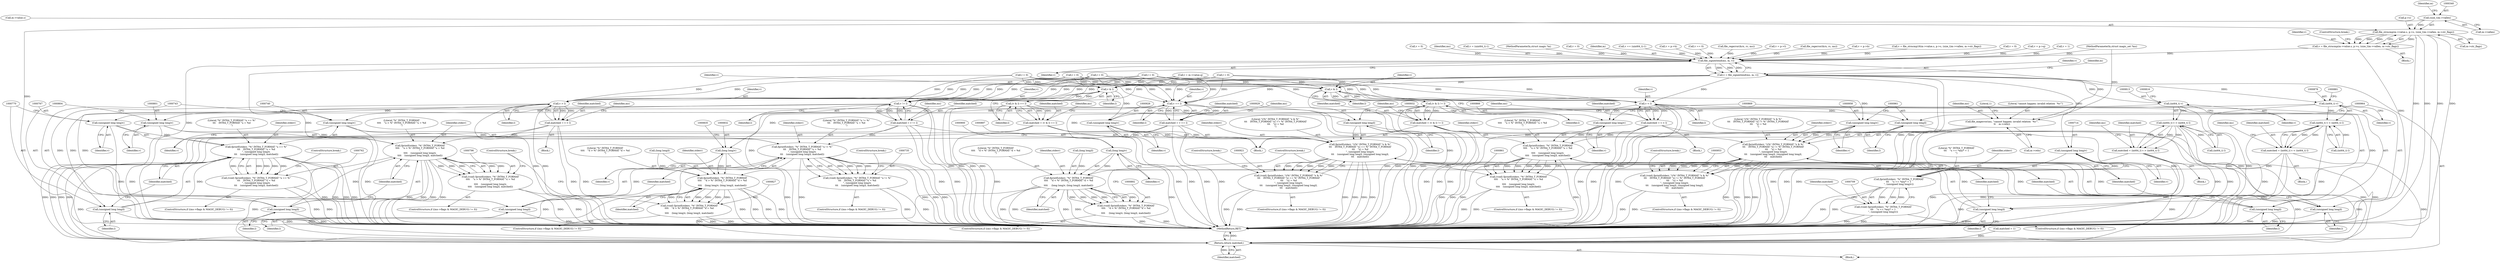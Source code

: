 digraph "0_file_4a284c89d6ef11aca34da65da7d673050a5ea320_1@pointer" {
"1000330" [label="(Call,file_strncmp(m->value.s, p->s, (size_t)m->vallen, m->str_flags))"];
"1000339" [label="(Call,(size_t)m->vallen)"];
"1000328" [label="(Call,v = file_strncmp(m->value.s, p->s, (size_t)m->vallen, m->str_flags))"];
"1000690" [label="(Call,file_signextend(ms, m, v))"];
"1000688" [label="(Call,v = file_signextend(ms, m, v))"];
"1000713" [label="(Call,(unsigned long long)v)"];
"1000710" [label="(Call,fprintf(stderr, \"%\" INT64_T_FORMAT\n\t\t\t    \"u == *any* = 1\n\", (unsigned long long)v))"];
"1000708" [label="(Call,(void) fprintf(stderr, \"%\" INT64_T_FORMAT\n\t\t\t    \"u == *any* = 1\n\", (unsigned long long)v))"];
"1000723" [label="(Call,v != l)"];
"1000721" [label="(Call,matched = v != l)"];
"1000736" [label="(Call,fprintf(stderr, \"%\" INT64_T_FORMAT \"u != %\"\n\t\t\t    INT64_T_FORMAT \"u = %d\n\", (unsigned long long)v,\n\t\t\t    (unsigned long long)l, matched))"];
"1000734" [label="(Call,(void) fprintf(stderr, \"%\" INT64_T_FORMAT \"u != %\"\n\t\t\t    INT64_T_FORMAT \"u = %d\n\", (unsigned long long)v,\n\t\t\t    (unsigned long long)l, matched))"];
"1000978" [label="(Return,return matched;)"];
"1000739" [label="(Call,(unsigned long long)v)"];
"1000742" [label="(Call,(unsigned long long)l)"];
"1000750" [label="(Call,v == l)"];
"1000748" [label="(Call,matched = v == l)"];
"1000763" [label="(Call,fprintf(stderr, \"%\" INT64_T_FORMAT \"u == %\"\n\t\t\t    INT64_T_FORMAT \"u = %d\n\", (unsigned long long)v,\n\t\t\t    (unsigned long long)l, matched))"];
"1000761" [label="(Call,(void) fprintf(stderr, \"%\" INT64_T_FORMAT \"u == %\"\n\t\t\t    INT64_T_FORMAT \"u = %d\n\", (unsigned long long)v,\n\t\t\t    (unsigned long long)l, matched))"];
"1000766" [label="(Call,(unsigned long long)v)"];
"1000769" [label="(Call,(unsigned long long)l)"];
"1000784" [label="(Call,v > l)"];
"1000782" [label="(Call,matched = v > l)"];
"1000797" [label="(Call,fprintf(stderr, \"%\" INT64_T_FORMAT\n\t\t\t\t    \"u > %\" INT64_T_FORMAT \"u = %d\n\",\n\t\t\t\t    (unsigned long long)v,\n\t\t\t\t    (unsigned long long)l, matched))"];
"1000795" [label="(Call,(void) fprintf(stderr, \"%\" INT64_T_FORMAT\n\t\t\t\t    \"u > %\" INT64_T_FORMAT \"u = %d\n\",\n\t\t\t\t    (unsigned long long)v,\n\t\t\t\t    (unsigned long long)l, matched))"];
"1000800" [label="(Call,(unsigned long long)v)"];
"1000803" [label="(Call,(unsigned long long)l)"];
"1000812" [label="(Call,(int64_t) v)"];
"1000811" [label="(Call,(int64_t) v > (int64_t) l)"];
"1000809" [label="(Call,matched = (int64_t) v > (int64_t) l)"];
"1000828" [label="(Call,fprintf(stderr, \"%\" INT64_T_FORMAT\n\t\t\t\t    \"d > %\" INT64_T_FORMAT \"d = %d\n\",\n\t\t\t\t    (long long)v, (long long)l, matched))"];
"1000826" [label="(Call,(void) fprintf(stderr, \"%\" INT64_T_FORMAT\n\t\t\t\t    \"d > %\" INT64_T_FORMAT \"d = %d\n\",\n\t\t\t\t    (long long)v, (long long)l, matched))"];
"1000831" [label="(Call,(long long)v)"];
"1000849" [label="(Call,v < l)"];
"1000847" [label="(Call,matched = v < l)"];
"1000862" [label="(Call,fprintf(stderr, \"%\" INT64_T_FORMAT\n\t\t\t\t    \"u < %\" INT64_T_FORMAT \"u = %d\n\",\n\t\t\t\t    (unsigned long long)v,\n\t\t\t\t    (unsigned long long)l, matched))"];
"1000860" [label="(Call,(void) fprintf(stderr, \"%\" INT64_T_FORMAT\n\t\t\t\t    \"u < %\" INT64_T_FORMAT \"u = %d\n\",\n\t\t\t\t    (unsigned long long)v,\n\t\t\t\t    (unsigned long long)l, matched))"];
"1000865" [label="(Call,(unsigned long long)v)"];
"1000868" [label="(Call,(unsigned long long)l)"];
"1000877" [label="(Call,(int64_t) v)"];
"1000876" [label="(Call,(int64_t) v < (int64_t) l)"];
"1000874" [label="(Call,matched = (int64_t) v < (int64_t) l)"];
"1000893" [label="(Call,fprintf(stderr, \"%\" INT64_T_FORMAT\n\t\t\t\t    \"d < %\" INT64_T_FORMAT \"d = %d\n\",\n\t\t\t\t     (long long)v, (long long)l, matched))"];
"1000891" [label="(Call,(void) fprintf(stderr, \"%\" INT64_T_FORMAT\n\t\t\t\t    \"d < %\" INT64_T_FORMAT \"d = %d\n\",\n\t\t\t\t     (long long)v, (long long)l, matched))"];
"1000896" [label="(Call,(long long)v)"];
"1000908" [label="(Call,v & l)"];
"1000907" [label="(Call,(v & l) == l)"];
"1000905" [label="(Call,matched = (v & l) == l)"];
"1000922" [label="(Call,fprintf(stderr, \"((%\" INT64_T_FORMAT \"x & %\"\n\t\t\t    INT64_T_FORMAT \"x) == %\" INT64_T_FORMAT\n\t\t\t    \"x) = %d\n\", (unsigned long long)v,\n\t\t\t    (unsigned long long)l, (unsigned long long)l,\n\t\t\t    matched))"];
"1000920" [label="(Call,(void) fprintf(stderr, \"((%\" INT64_T_FORMAT \"x & %\"\n\t\t\t    INT64_T_FORMAT \"x) == %\" INT64_T_FORMAT\n\t\t\t    \"x) = %d\n\", (unsigned long long)v,\n\t\t\t    (unsigned long long)l, (unsigned long long)l,\n\t\t\t    matched))"];
"1000928" [label="(Call,(unsigned long long)l)"];
"1000931" [label="(Call,(unsigned long long)l)"];
"1000925" [label="(Call,(unsigned long long)v)"];
"1000940" [label="(Call,v & l)"];
"1000939" [label="(Call,(v & l) != l)"];
"1000937" [label="(Call,matched = (v & l) != l)"];
"1000954" [label="(Call,fprintf(stderr, \"((%\" INT64_T_FORMAT \"x & %\"\n\t\t\t    INT64_T_FORMAT \"x) != %\" INT64_T_FORMAT\n\t\t\t    \"x) = %d\n\", (unsigned long long)v,\n\t\t\t    (unsigned long long)l, (unsigned long long)l,\n\t\t\t    matched))"];
"1000952" [label="(Call,(void) fprintf(stderr, \"((%\" INT64_T_FORMAT \"x & %\"\n\t\t\t    INT64_T_FORMAT \"x) != %\" INT64_T_FORMAT\n\t\t\t    \"x) = %d\n\", (unsigned long long)v,\n\t\t\t    (unsigned long long)l, (unsigned long long)l,\n\t\t\t    matched))"];
"1000960" [label="(Call,(unsigned long long)l)"];
"1000963" [label="(Call,(unsigned long long)l)"];
"1000957" [label="(Call,(unsigned long long)v)"];
"1000969" [label="(Call,file_magerror(ms, \"cannot happen: invalid relation `%c'\",\n\t\t    m->reln))"];
"1000328" [label="(Call,v = file_strncmp(m->value.s, p->s, (size_t)m->vallen, m->str_flags))"];
"1000941" [label="(Identifier,v)"];
"1000812" [label="(Call,(int64_t) v)"];
"1000771" [label="(Identifier,l)"];
"1000880" [label="(Call,(int64_t) l)"];
"1000341" [label="(Call,m->vallen)"];
"1000862" [label="(Call,fprintf(stderr, \"%\" INT64_T_FORMAT\n\t\t\t\t    \"u < %\" INT64_T_FORMAT \"u = %d\n\",\n\t\t\t\t    (unsigned long long)v,\n\t\t\t\t    (unsigned long long)l, matched))"];
"1000331" [label="(Call,m->value.s)"];
"1000896" [label="(Call,(long long)v)"];
"1000808" [label="(Block,)"];
"1000942" [label="(Identifier,l)"];
"1000895" [label="(Literal,\"%\" INT64_T_FORMAT\n\t\t\t\t    \"d < %\" INT64_T_FORMAT \"d = %d\n\")"];
"1000402" [label="(Call,v = 0)"];
"1000741" [label="(Identifier,v)"];
"1000329" [label="(Identifier,v)"];
"1000963" [label="(Call,(unsigned long long)l)"];
"1000811" [label="(Call,(int64_t) v > (int64_t) l)"];
"1000909" [label="(Identifier,v)"];
"1000742" [label="(Call,(unsigned long long)l)"];
"1000873" [label="(Block,)"];
"1000769" [label="(Call,(unsigned long long)l)"];
"1000849" [label="(Call,v < l)"];
"1000971" [label="(Literal,\"cannot happen: invalid relation `%c'\")"];
"1000160" [label="(Call,v = p->l)"];
"1000867" [label="(Identifier,v)"];
"1000773" [label="(ControlStructure,break;)"];
"1000708" [label="(Call,(void) fprintf(stderr, \"%\" INT64_T_FORMAT\n\t\t\t    \"u == *any* = 1\n\", (unsigned long long)v))"];
"1000647" [label="(Call,file_regerror(&rx, rc, ms))"];
"1000133" [label="(Call,v = p->b)"];
"1000785" [label="(Identifier,v)"];
"1000818" [label="(ControlStructure,if ((ms->flags & MAGIC_DEBUG) != 0))"];
"1000829" [label="(Identifier,stderr)"];
"1000765" [label="(Literal,\"%\" INT64_T_FORMAT \"u == %\"\n\t\t\t    INT64_T_FORMAT \"u = %d\n\")"];
"1000803" [label="(Call,(unsigned long long)l)"];
"1000944" [label="(ControlStructure,if ((ms->flags & MAGIC_DEBUG) != 0))"];
"1000105" [label="(Block,)"];
"1000353" [label="(Call,v = file_strncmp16(m->value.s, p->s, (size_t)m->vallen, m->str_flags))"];
"1000481" [label="(Call,l = 0)"];
"1000903" [label="(ControlStructure,break;)"];
"1000883" [label="(ControlStructure,if ((ms->flags & MAGIC_DEBUG) != 0))"];
"1000966" [label="(Identifier,matched)"];
"1000972" [label="(Call,m->reln)"];
"1000916" [label="(Identifier,ms)"];
"1000722" [label="(Identifier,matched)"];
"1000830" [label="(Literal,\"%\" INT64_T_FORMAT\n\t\t\t\t    \"d > %\" INT64_T_FORMAT \"d = %d\n\")"];
"1000637" [label="(Call,v = 0)"];
"1000750" [label="(Call,v == l)"];
"1000937" [label="(Call,matched = (v & l) != l)"];
"1000802" [label="(Identifier,v)"];
"1000837" [label="(Identifier,matched)"];
"1000800" [label="(Call,(unsigned long long)v)"];
"1000178" [label="(Call,v = p->q)"];
"1000891" [label="(Call,(void) fprintf(stderr, \"%\" INT64_T_FORMAT\n\t\t\t\t    \"d < %\" INT64_T_FORMAT \"d = %d\n\",\n\t\t\t\t     (long long)v, (long long)l, matched))"];
"1000799" [label="(Literal,\"%\" INT64_T_FORMAT\n\t\t\t\t    \"u > %\" INT64_T_FORMAT \"u = %d\n\")"];
"1000871" [label="(Identifier,matched)"];
"1000690" [label="(Call,file_signextend(ms, m, v))"];
"1000906" [label="(Identifier,matched)"];
"1000782" [label="(Call,matched = v > l)"];
"1000786" [label="(Identifier,l)"];
"1000814" [label="(Identifier,v)"];
"1000797" [label="(Call,fprintf(stderr, \"%\" INT64_T_FORMAT\n\t\t\t\t    \"u > %\" INT64_T_FORMAT \"u = %d\n\",\n\t\t\t\t    (unsigned long long)v,\n\t\t\t\t    (unsigned long long)l, matched))"];
"1000925" [label="(Call,(unsigned long long)v)"];
"1000960" [label="(Call,(unsigned long long)l)"];
"1000642" [label="(Call,v = 1)"];
"1000764" [label="(Identifier,stderr)"];
"1000920" [label="(Call,(void) fprintf(stderr, \"((%\" INT64_T_FORMAT \"x & %\"\n\t\t\t    INT64_T_FORMAT \"x) == %\" INT64_T_FORMAT\n\t\t\t    \"x) = %d\n\", (unsigned long long)v,\n\t\t\t    (unsigned long long)l, (unsigned long long)l,\n\t\t\t    matched))"];
"1000736" [label="(Call,fprintf(stderr, \"%\" INT64_T_FORMAT \"u != %\"\n\t\t\t    INT64_T_FORMAT \"u = %d\n\", (unsigned long long)v,\n\t\t\t    (unsigned long long)l, matched))"];
"1000875" [label="(Identifier,matched)"];
"1000826" [label="(Call,(void) fprintf(stderr, \"%\" INT64_T_FORMAT\n\t\t\t\t    \"d > %\" INT64_T_FORMAT \"d = %d\n\",\n\t\t\t\t    (long long)v, (long long)l, matched))"];
"1000957" [label="(Call,(unsigned long long)v)"];
"1000698" [label="(Block,)"];
"1000763" [label="(Call,fprintf(stderr, \"%\" INT64_T_FORMAT \"u == %\"\n\t\t\t    INT64_T_FORMAT \"u = %d\n\", (unsigned long long)v,\n\t\t\t    (unsigned long long)l, matched))"];
"1000748" [label="(Call,matched = v == l)"];
"1000954" [label="(Call,fprintf(stderr, \"((%\" INT64_T_FORMAT \"x & %\"\n\t\t\t    INT64_T_FORMAT \"x) != %\" INT64_T_FORMAT\n\t\t\t    \"x) = %d\n\", (unsigned long long)v,\n\t\t\t    (unsigned long long)l, (unsigned long long)l,\n\t\t\t    matched))"];
"1000737" [label="(Identifier,stderr)"];
"1000749" [label="(Identifier,matched)"];
"1000751" [label="(Identifier,v)"];
"1000870" [label="(Identifier,l)"];
"1000752" [label="(Identifier,l)"];
"1000907" [label="(Call,(v & l) == l)"];
"1000831" [label="(Call,(long long)v)"];
"1000927" [label="(Identifier,v)"];
"1000933" [label="(Identifier,l)"];
"1000939" [label="(Call,(v & l) != l)"];
"1000940" [label="(Call,v & l)"];
"1000847" [label="(Call,matched = v < l)"];
"1000766" [label="(Call,(unsigned long long)v)"];
"1000902" [label="(Identifier,matched)"];
"1000863" [label="(Identifier,stderr)"];
"1000781" [label="(Block,)"];
"1000809" [label="(Call,matched = (int64_t) v > (int64_t) l)"];
"1000350" [label="(Call,l = 0)"];
"1000103" [label="(MethodParameterIn,struct magic_set *ms)"];
"1000805" [label="(Identifier,l)"];
"1000768" [label="(Identifier,v)"];
"1000877" [label="(Call,(int64_t) v)"];
"1000980" [label="(MethodReturn,RET)"];
"1000693" [label="(Identifier,v)"];
"1000787" [label="(ControlStructure,if ((ms->flags & MAGIC_DEBUG) != 0))"];
"1000739" [label="(Call,(unsigned long long)v)"];
"1000948" [label="(Identifier,ms)"];
"1000725" [label="(Identifier,l)"];
"1000734" [label="(Call,(void) fprintf(stderr, \"%\" INT64_T_FORMAT \"u != %\"\n\t\t\t    INT64_T_FORMAT \"u = %d\n\", (unsigned long long)v,\n\t\t\t    (unsigned long long)l, matched))"];
"1000688" [label="(Call,v = file_signextend(ms, m, v))"];
"1000345" [label="(Identifier,m)"];
"1000928" [label="(Call,(unsigned long long)l)"];
"1000938" [label="(Identifier,matched)"];
"1000738" [label="(Literal,\"%\" INT64_T_FORMAT \"u != %\"\n\t\t\t    INT64_T_FORMAT \"u = %d\n\")"];
"1000969" [label="(Call,file_magerror(ms, \"cannot happen: invalid relation `%c'\",\n\t\t    m->reln))"];
"1000344" [label="(Call,m->str_flags)"];
"1000894" [label="(Identifier,stderr)"];
"1000834" [label="(Call,(long long)l)"];
"1000912" [label="(ControlStructure,if ((ms->flags & MAGIC_DEBUG) != 0))"];
"1000691" [label="(Identifier,ms)"];
"1000652" [label="(Call,v = (uint64_t)-1)"];
"1000898" [label="(Identifier,v)"];
"1000905" [label="(Call,matched = (v & l) == l)"];
"1000979" [label="(Identifier,matched)"];
"1000713" [label="(Call,(unsigned long long)v)"];
"1000721" [label="(Call,matched = v != l)"];
"1000860" [label="(Call,(void) fprintf(stderr, \"%\" INT64_T_FORMAT\n\t\t\t\t    \"u < %\" INT64_T_FORMAT \"u = %d\n\",\n\t\t\t\t    (unsigned long long)v,\n\t\t\t\t    (unsigned long long)l, matched))"];
"1000876" [label="(Call,(int64_t) v < (int64_t) l)"];
"1000347" [label="(ControlStructure,break;)"];
"1000856" [label="(Identifier,ms)"];
"1000879" [label="(Identifier,v)"];
"1000874" [label="(Call,matched = (int64_t) v < (int64_t) l)"];
"1000689" [label="(Identifier,v)"];
"1000316" [label="(Call,l = 0)"];
"1000959" [label="(Identifier,v)"];
"1000104" [label="(MethodParameterIn,struct magic *m)"];
"1000956" [label="(Literal,\"((%\" INT64_T_FORMAT \"x & %\"\n\t\t\t    INT64_T_FORMAT \"x) != %\" INT64_T_FORMAT\n\t\t\t    \"x) = %d\n\")"];
"1000325" [label="(Call,l = 0)"];
"1000795" [label="(Call,(void) fprintf(stderr, \"%\" INT64_T_FORMAT\n\t\t\t\t    \"u > %\" INT64_T_FORMAT \"u = %d\n\",\n\t\t\t\t    (unsigned long long)v,\n\t\t\t\t    (unsigned long long)l, matched))"];
"1000744" [label="(Identifier,l)"];
"1000846" [label="(Block,)"];
"1000716" [label="(Call,matched = 1)"];
"1000399" [label="(Call,l = 0)"];
"1000798" [label="(Identifier,stderr)"];
"1000712" [label="(Literal,\"%\" INT64_T_FORMAT\n\t\t\t    \"u == *any* = 1\n\")"];
"1000910" [label="(Identifier,l)"];
"1000922" [label="(Call,fprintf(stderr, \"((%\" INT64_T_FORMAT \"x & %\"\n\t\t\t    INT64_T_FORMAT \"x) == %\" INT64_T_FORMAT\n\t\t\t    \"x) = %d\n\", (unsigned long long)v,\n\t\t\t    (unsigned long long)l, (unsigned long long)l,\n\t\t\t    matched))"];
"1000864" [label="(Literal,\"%\" INT64_T_FORMAT\n\t\t\t\t    \"u < %\" INT64_T_FORMAT \"u = %d\n\")"];
"1000717" [label="(Identifier,matched)"];
"1000319" [label="(Call,v = 0)"];
"1000850" [label="(Identifier,v)"];
"1000772" [label="(Identifier,matched)"];
"1000692" [label="(Identifier,m)"];
"1000726" [label="(ControlStructure,if ((ms->flags & MAGIC_DEBUG) != 0))"];
"1000783" [label="(Identifier,matched)"];
"1000893" [label="(Call,fprintf(stderr, \"%\" INT64_T_FORMAT\n\t\t\t\t    \"d < %\" INT64_T_FORMAT \"d = %d\n\",\n\t\t\t\t     (long long)v, (long long)l, matched))"];
"1000696" [label="(Identifier,m)"];
"1000330" [label="(Call,file_strncmp(m->value.s, p->s, (size_t)m->vallen, m->str_flags))"];
"1000868" [label="(Call,(unsigned long long)l)"];
"1000908" [label="(Call,v & l)"];
"1000336" [label="(Call,p->s)"];
"1000791" [label="(Identifier,ms)"];
"1000822" [label="(Identifier,ms)"];
"1000761" [label="(Call,(void) fprintf(stderr, \"%\" INT64_T_FORMAT \"u == %\"\n\t\t\t    INT64_T_FORMAT \"u = %d\n\", (unsigned long long)v,\n\t\t\t    (unsigned long long)l, matched))"];
"1000865" [label="(Call,(unsigned long long)v)"];
"1000715" [label="(Identifier,v)"];
"1000663" [label="(Call,v == (uint64_t)-1)"];
"1000952" [label="(Call,(void) fprintf(stderr, \"((%\" INT64_T_FORMAT \"x & %\"\n\t\t\t    INT64_T_FORMAT \"x) != %\" INT64_T_FORMAT\n\t\t\t    \"x) = %d\n\", (unsigned long long)v,\n\t\t\t    (unsigned long long)l, (unsigned long long)l,\n\t\t\t    matched))"];
"1000131" [label="(Block,)"];
"1000955" [label="(Identifier,stderr)"];
"1000978" [label="(Return,return matched;)"];
"1000806" [label="(Identifier,matched)"];
"1000142" [label="(Call,v = p->h)"];
"1000828" [label="(Call,fprintf(stderr, \"%\" INT64_T_FORMAT\n\t\t\t\t    \"d > %\" INT64_T_FORMAT \"d = %d\n\",\n\t\t\t\t    (long long)v, (long long)l, matched))"];
"1000454" [label="(Call,v == 0)"];
"1000924" [label="(Literal,\"((%\" INT64_T_FORMAT \"x & %\"\n\t\t\t    INT64_T_FORMAT \"x) == %\" INT64_T_FORMAT\n\t\t\t    \"x) = %d\n\")"];
"1000965" [label="(Identifier,l)"];
"1000887" [label="(Identifier,ms)"];
"1000930" [label="(Identifier,l)"];
"1000970" [label="(Identifier,ms)"];
"1000851" [label="(Identifier,l)"];
"1000911" [label="(Identifier,l)"];
"1000509" [label="(Call,file_regerror(&rx, rc, ms))"];
"1000943" [label="(Identifier,l)"];
"1000784" [label="(Call,v > l)"];
"1000700" [label="(ControlStructure,if ((ms->flags & MAGIC_DEBUG) != 0))"];
"1000107" [label="(Call,l = m->value.q)"];
"1000838" [label="(ControlStructure,break;)"];
"1000923" [label="(Identifier,stderr)"];
"1000815" [label="(Call,(int64_t) l)"];
"1000724" [label="(Identifier,v)"];
"1000967" [label="(ControlStructure,break;)"];
"1000730" [label="(Identifier,ms)"];
"1000899" [label="(Call,(long long)l)"];
"1000935" [label="(ControlStructure,break;)"];
"1000962" [label="(Identifier,l)"];
"1000833" [label="(Identifier,v)"];
"1000852" [label="(ControlStructure,if ((ms->flags & MAGIC_DEBUG) != 0))"];
"1000723" [label="(Call,v != l)"];
"1000746" [label="(ControlStructure,break;)"];
"1000710" [label="(Call,fprintf(stderr, \"%\" INT64_T_FORMAT\n\t\t\t    \"u == *any* = 1\n\", (unsigned long long)v))"];
"1000753" [label="(ControlStructure,if ((ms->flags & MAGIC_DEBUG) != 0))"];
"1000931" [label="(Call,(unsigned long long)l)"];
"1000848" [label="(Identifier,matched)"];
"1000745" [label="(Identifier,matched)"];
"1000934" [label="(Identifier,matched)"];
"1000977" [label="(Literal,1)"];
"1000339" [label="(Call,(size_t)m->vallen)"];
"1000810" [label="(Identifier,matched)"];
"1000757" [label="(Identifier,ms)"];
"1000711" [label="(Identifier,stderr)"];
"1000330" -> "1000328"  [label="AST: "];
"1000330" -> "1000344"  [label="CFG: "];
"1000331" -> "1000330"  [label="AST: "];
"1000336" -> "1000330"  [label="AST: "];
"1000339" -> "1000330"  [label="AST: "];
"1000344" -> "1000330"  [label="AST: "];
"1000328" -> "1000330"  [label="CFG: "];
"1000330" -> "1000980"  [label="DDG: "];
"1000330" -> "1000980"  [label="DDG: "];
"1000330" -> "1000980"  [label="DDG: "];
"1000330" -> "1000980"  [label="DDG: "];
"1000330" -> "1000328"  [label="DDG: "];
"1000330" -> "1000328"  [label="DDG: "];
"1000330" -> "1000328"  [label="DDG: "];
"1000330" -> "1000328"  [label="DDG: "];
"1000339" -> "1000330"  [label="DDG: "];
"1000339" -> "1000341"  [label="CFG: "];
"1000340" -> "1000339"  [label="AST: "];
"1000341" -> "1000339"  [label="AST: "];
"1000345" -> "1000339"  [label="CFG: "];
"1000339" -> "1000980"  [label="DDG: "];
"1000328" -> "1000131"  [label="AST: "];
"1000329" -> "1000328"  [label="AST: "];
"1000347" -> "1000328"  [label="CFG: "];
"1000328" -> "1000980"  [label="DDG: "];
"1000328" -> "1000690"  [label="DDG: "];
"1000690" -> "1000688"  [label="AST: "];
"1000690" -> "1000693"  [label="CFG: "];
"1000691" -> "1000690"  [label="AST: "];
"1000692" -> "1000690"  [label="AST: "];
"1000693" -> "1000690"  [label="AST: "];
"1000688" -> "1000690"  [label="CFG: "];
"1000690" -> "1000980"  [label="DDG: "];
"1000690" -> "1000980"  [label="DDG: "];
"1000690" -> "1000688"  [label="DDG: "];
"1000690" -> "1000688"  [label="DDG: "];
"1000690" -> "1000688"  [label="DDG: "];
"1000647" -> "1000690"  [label="DDG: "];
"1000509" -> "1000690"  [label="DDG: "];
"1000103" -> "1000690"  [label="DDG: "];
"1000104" -> "1000690"  [label="DDG: "];
"1000637" -> "1000690"  [label="DDG: "];
"1000663" -> "1000690"  [label="DDG: "];
"1000178" -> "1000690"  [label="DDG: "];
"1000133" -> "1000690"  [label="DDG: "];
"1000402" -> "1000690"  [label="DDG: "];
"1000652" -> "1000690"  [label="DDG: "];
"1000142" -> "1000690"  [label="DDG: "];
"1000353" -> "1000690"  [label="DDG: "];
"1000319" -> "1000690"  [label="DDG: "];
"1000160" -> "1000690"  [label="DDG: "];
"1000642" -> "1000690"  [label="DDG: "];
"1000454" -> "1000690"  [label="DDG: "];
"1000690" -> "1000969"  [label="DDG: "];
"1000688" -> "1000105"  [label="AST: "];
"1000689" -> "1000688"  [label="AST: "];
"1000696" -> "1000688"  [label="CFG: "];
"1000688" -> "1000980"  [label="DDG: "];
"1000688" -> "1000980"  [label="DDG: "];
"1000688" -> "1000713"  [label="DDG: "];
"1000688" -> "1000723"  [label="DDG: "];
"1000688" -> "1000750"  [label="DDG: "];
"1000688" -> "1000784"  [label="DDG: "];
"1000688" -> "1000812"  [label="DDG: "];
"1000688" -> "1000849"  [label="DDG: "];
"1000688" -> "1000877"  [label="DDG: "];
"1000688" -> "1000908"  [label="DDG: "];
"1000688" -> "1000940"  [label="DDG: "];
"1000713" -> "1000710"  [label="AST: "];
"1000713" -> "1000715"  [label="CFG: "];
"1000714" -> "1000713"  [label="AST: "];
"1000715" -> "1000713"  [label="AST: "];
"1000710" -> "1000713"  [label="CFG: "];
"1000713" -> "1000980"  [label="DDG: "];
"1000713" -> "1000710"  [label="DDG: "];
"1000710" -> "1000708"  [label="AST: "];
"1000711" -> "1000710"  [label="AST: "];
"1000712" -> "1000710"  [label="AST: "];
"1000708" -> "1000710"  [label="CFG: "];
"1000710" -> "1000980"  [label="DDG: "];
"1000710" -> "1000980"  [label="DDG: "];
"1000710" -> "1000708"  [label="DDG: "];
"1000710" -> "1000708"  [label="DDG: "];
"1000710" -> "1000708"  [label="DDG: "];
"1000708" -> "1000700"  [label="AST: "];
"1000709" -> "1000708"  [label="AST: "];
"1000717" -> "1000708"  [label="CFG: "];
"1000708" -> "1000980"  [label="DDG: "];
"1000708" -> "1000980"  [label="DDG: "];
"1000723" -> "1000721"  [label="AST: "];
"1000723" -> "1000725"  [label="CFG: "];
"1000724" -> "1000723"  [label="AST: "];
"1000725" -> "1000723"  [label="AST: "];
"1000721" -> "1000723"  [label="CFG: "];
"1000723" -> "1000980"  [label="DDG: "];
"1000723" -> "1000980"  [label="DDG: "];
"1000723" -> "1000721"  [label="DDG: "];
"1000723" -> "1000721"  [label="DDG: "];
"1000325" -> "1000723"  [label="DDG: "];
"1000107" -> "1000723"  [label="DDG: "];
"1000350" -> "1000723"  [label="DDG: "];
"1000399" -> "1000723"  [label="DDG: "];
"1000481" -> "1000723"  [label="DDG: "];
"1000316" -> "1000723"  [label="DDG: "];
"1000723" -> "1000739"  [label="DDG: "];
"1000723" -> "1000742"  [label="DDG: "];
"1000721" -> "1000698"  [label="AST: "];
"1000722" -> "1000721"  [label="AST: "];
"1000730" -> "1000721"  [label="CFG: "];
"1000721" -> "1000980"  [label="DDG: "];
"1000721" -> "1000980"  [label="DDG: "];
"1000721" -> "1000736"  [label="DDG: "];
"1000721" -> "1000978"  [label="DDG: "];
"1000736" -> "1000734"  [label="AST: "];
"1000736" -> "1000745"  [label="CFG: "];
"1000737" -> "1000736"  [label="AST: "];
"1000738" -> "1000736"  [label="AST: "];
"1000739" -> "1000736"  [label="AST: "];
"1000742" -> "1000736"  [label="AST: "];
"1000745" -> "1000736"  [label="AST: "];
"1000734" -> "1000736"  [label="CFG: "];
"1000736" -> "1000980"  [label="DDG: "];
"1000736" -> "1000980"  [label="DDG: "];
"1000736" -> "1000980"  [label="DDG: "];
"1000736" -> "1000980"  [label="DDG: "];
"1000736" -> "1000734"  [label="DDG: "];
"1000736" -> "1000734"  [label="DDG: "];
"1000736" -> "1000734"  [label="DDG: "];
"1000736" -> "1000734"  [label="DDG: "];
"1000736" -> "1000734"  [label="DDG: "];
"1000739" -> "1000736"  [label="DDG: "];
"1000742" -> "1000736"  [label="DDG: "];
"1000736" -> "1000978"  [label="DDG: "];
"1000734" -> "1000726"  [label="AST: "];
"1000735" -> "1000734"  [label="AST: "];
"1000746" -> "1000734"  [label="CFG: "];
"1000734" -> "1000980"  [label="DDG: "];
"1000734" -> "1000980"  [label="DDG: "];
"1000978" -> "1000105"  [label="AST: "];
"1000978" -> "1000979"  [label="CFG: "];
"1000979" -> "1000978"  [label="AST: "];
"1000980" -> "1000978"  [label="CFG: "];
"1000978" -> "1000980"  [label="DDG: "];
"1000979" -> "1000978"  [label="DDG: "];
"1000809" -> "1000978"  [label="DDG: "];
"1000922" -> "1000978"  [label="DDG: "];
"1000847" -> "1000978"  [label="DDG: "];
"1000763" -> "1000978"  [label="DDG: "];
"1000782" -> "1000978"  [label="DDG: "];
"1000937" -> "1000978"  [label="DDG: "];
"1000905" -> "1000978"  [label="DDG: "];
"1000862" -> "1000978"  [label="DDG: "];
"1000797" -> "1000978"  [label="DDG: "];
"1000716" -> "1000978"  [label="DDG: "];
"1000954" -> "1000978"  [label="DDG: "];
"1000748" -> "1000978"  [label="DDG: "];
"1000874" -> "1000978"  [label="DDG: "];
"1000893" -> "1000978"  [label="DDG: "];
"1000828" -> "1000978"  [label="DDG: "];
"1000739" -> "1000741"  [label="CFG: "];
"1000740" -> "1000739"  [label="AST: "];
"1000741" -> "1000739"  [label="AST: "];
"1000743" -> "1000739"  [label="CFG: "];
"1000739" -> "1000980"  [label="DDG: "];
"1000742" -> "1000744"  [label="CFG: "];
"1000743" -> "1000742"  [label="AST: "];
"1000744" -> "1000742"  [label="AST: "];
"1000745" -> "1000742"  [label="CFG: "];
"1000742" -> "1000980"  [label="DDG: "];
"1000750" -> "1000748"  [label="AST: "];
"1000750" -> "1000752"  [label="CFG: "];
"1000751" -> "1000750"  [label="AST: "];
"1000752" -> "1000750"  [label="AST: "];
"1000748" -> "1000750"  [label="CFG: "];
"1000750" -> "1000980"  [label="DDG: "];
"1000750" -> "1000980"  [label="DDG: "];
"1000750" -> "1000748"  [label="DDG: "];
"1000750" -> "1000748"  [label="DDG: "];
"1000325" -> "1000750"  [label="DDG: "];
"1000107" -> "1000750"  [label="DDG: "];
"1000350" -> "1000750"  [label="DDG: "];
"1000399" -> "1000750"  [label="DDG: "];
"1000481" -> "1000750"  [label="DDG: "];
"1000316" -> "1000750"  [label="DDG: "];
"1000750" -> "1000766"  [label="DDG: "];
"1000750" -> "1000769"  [label="DDG: "];
"1000748" -> "1000698"  [label="AST: "];
"1000749" -> "1000748"  [label="AST: "];
"1000757" -> "1000748"  [label="CFG: "];
"1000748" -> "1000980"  [label="DDG: "];
"1000748" -> "1000980"  [label="DDG: "];
"1000748" -> "1000763"  [label="DDG: "];
"1000763" -> "1000761"  [label="AST: "];
"1000763" -> "1000772"  [label="CFG: "];
"1000764" -> "1000763"  [label="AST: "];
"1000765" -> "1000763"  [label="AST: "];
"1000766" -> "1000763"  [label="AST: "];
"1000769" -> "1000763"  [label="AST: "];
"1000772" -> "1000763"  [label="AST: "];
"1000761" -> "1000763"  [label="CFG: "];
"1000763" -> "1000980"  [label="DDG: "];
"1000763" -> "1000980"  [label="DDG: "];
"1000763" -> "1000980"  [label="DDG: "];
"1000763" -> "1000980"  [label="DDG: "];
"1000763" -> "1000761"  [label="DDG: "];
"1000763" -> "1000761"  [label="DDG: "];
"1000763" -> "1000761"  [label="DDG: "];
"1000763" -> "1000761"  [label="DDG: "];
"1000763" -> "1000761"  [label="DDG: "];
"1000766" -> "1000763"  [label="DDG: "];
"1000769" -> "1000763"  [label="DDG: "];
"1000761" -> "1000753"  [label="AST: "];
"1000762" -> "1000761"  [label="AST: "];
"1000773" -> "1000761"  [label="CFG: "];
"1000761" -> "1000980"  [label="DDG: "];
"1000761" -> "1000980"  [label="DDG: "];
"1000766" -> "1000768"  [label="CFG: "];
"1000767" -> "1000766"  [label="AST: "];
"1000768" -> "1000766"  [label="AST: "];
"1000770" -> "1000766"  [label="CFG: "];
"1000766" -> "1000980"  [label="DDG: "];
"1000769" -> "1000771"  [label="CFG: "];
"1000770" -> "1000769"  [label="AST: "];
"1000771" -> "1000769"  [label="AST: "];
"1000772" -> "1000769"  [label="CFG: "];
"1000769" -> "1000980"  [label="DDG: "];
"1000784" -> "1000782"  [label="AST: "];
"1000784" -> "1000786"  [label="CFG: "];
"1000785" -> "1000784"  [label="AST: "];
"1000786" -> "1000784"  [label="AST: "];
"1000782" -> "1000784"  [label="CFG: "];
"1000784" -> "1000980"  [label="DDG: "];
"1000784" -> "1000980"  [label="DDG: "];
"1000784" -> "1000782"  [label="DDG: "];
"1000784" -> "1000782"  [label="DDG: "];
"1000325" -> "1000784"  [label="DDG: "];
"1000107" -> "1000784"  [label="DDG: "];
"1000350" -> "1000784"  [label="DDG: "];
"1000399" -> "1000784"  [label="DDG: "];
"1000481" -> "1000784"  [label="DDG: "];
"1000316" -> "1000784"  [label="DDG: "];
"1000784" -> "1000800"  [label="DDG: "];
"1000784" -> "1000803"  [label="DDG: "];
"1000782" -> "1000781"  [label="AST: "];
"1000783" -> "1000782"  [label="AST: "];
"1000791" -> "1000782"  [label="CFG: "];
"1000782" -> "1000980"  [label="DDG: "];
"1000782" -> "1000980"  [label="DDG: "];
"1000782" -> "1000797"  [label="DDG: "];
"1000797" -> "1000795"  [label="AST: "];
"1000797" -> "1000806"  [label="CFG: "];
"1000798" -> "1000797"  [label="AST: "];
"1000799" -> "1000797"  [label="AST: "];
"1000800" -> "1000797"  [label="AST: "];
"1000803" -> "1000797"  [label="AST: "];
"1000806" -> "1000797"  [label="AST: "];
"1000795" -> "1000797"  [label="CFG: "];
"1000797" -> "1000980"  [label="DDG: "];
"1000797" -> "1000980"  [label="DDG: "];
"1000797" -> "1000980"  [label="DDG: "];
"1000797" -> "1000980"  [label="DDG: "];
"1000797" -> "1000795"  [label="DDG: "];
"1000797" -> "1000795"  [label="DDG: "];
"1000797" -> "1000795"  [label="DDG: "];
"1000797" -> "1000795"  [label="DDG: "];
"1000797" -> "1000795"  [label="DDG: "];
"1000800" -> "1000797"  [label="DDG: "];
"1000803" -> "1000797"  [label="DDG: "];
"1000795" -> "1000787"  [label="AST: "];
"1000796" -> "1000795"  [label="AST: "];
"1000838" -> "1000795"  [label="CFG: "];
"1000795" -> "1000980"  [label="DDG: "];
"1000795" -> "1000980"  [label="DDG: "];
"1000800" -> "1000802"  [label="CFG: "];
"1000801" -> "1000800"  [label="AST: "];
"1000802" -> "1000800"  [label="AST: "];
"1000804" -> "1000800"  [label="CFG: "];
"1000800" -> "1000980"  [label="DDG: "];
"1000803" -> "1000805"  [label="CFG: "];
"1000804" -> "1000803"  [label="AST: "];
"1000805" -> "1000803"  [label="AST: "];
"1000806" -> "1000803"  [label="CFG: "];
"1000803" -> "1000980"  [label="DDG: "];
"1000812" -> "1000811"  [label="AST: "];
"1000812" -> "1000814"  [label="CFG: "];
"1000813" -> "1000812"  [label="AST: "];
"1000814" -> "1000812"  [label="AST: "];
"1000816" -> "1000812"  [label="CFG: "];
"1000812" -> "1000980"  [label="DDG: "];
"1000812" -> "1000811"  [label="DDG: "];
"1000812" -> "1000831"  [label="DDG: "];
"1000811" -> "1000809"  [label="AST: "];
"1000811" -> "1000815"  [label="CFG: "];
"1000815" -> "1000811"  [label="AST: "];
"1000809" -> "1000811"  [label="CFG: "];
"1000811" -> "1000980"  [label="DDG: "];
"1000811" -> "1000980"  [label="DDG: "];
"1000811" -> "1000809"  [label="DDG: "];
"1000811" -> "1000809"  [label="DDG: "];
"1000815" -> "1000811"  [label="DDG: "];
"1000809" -> "1000808"  [label="AST: "];
"1000810" -> "1000809"  [label="AST: "];
"1000822" -> "1000809"  [label="CFG: "];
"1000809" -> "1000980"  [label="DDG: "];
"1000809" -> "1000980"  [label="DDG: "];
"1000809" -> "1000828"  [label="DDG: "];
"1000828" -> "1000826"  [label="AST: "];
"1000828" -> "1000837"  [label="CFG: "];
"1000829" -> "1000828"  [label="AST: "];
"1000830" -> "1000828"  [label="AST: "];
"1000831" -> "1000828"  [label="AST: "];
"1000834" -> "1000828"  [label="AST: "];
"1000837" -> "1000828"  [label="AST: "];
"1000826" -> "1000828"  [label="CFG: "];
"1000828" -> "1000980"  [label="DDG: "];
"1000828" -> "1000980"  [label="DDG: "];
"1000828" -> "1000980"  [label="DDG: "];
"1000828" -> "1000980"  [label="DDG: "];
"1000828" -> "1000826"  [label="DDG: "];
"1000828" -> "1000826"  [label="DDG: "];
"1000828" -> "1000826"  [label="DDG: "];
"1000828" -> "1000826"  [label="DDG: "];
"1000828" -> "1000826"  [label="DDG: "];
"1000831" -> "1000828"  [label="DDG: "];
"1000834" -> "1000828"  [label="DDG: "];
"1000826" -> "1000818"  [label="AST: "];
"1000827" -> "1000826"  [label="AST: "];
"1000838" -> "1000826"  [label="CFG: "];
"1000826" -> "1000980"  [label="DDG: "];
"1000826" -> "1000980"  [label="DDG: "];
"1000831" -> "1000833"  [label="CFG: "];
"1000832" -> "1000831"  [label="AST: "];
"1000833" -> "1000831"  [label="AST: "];
"1000835" -> "1000831"  [label="CFG: "];
"1000831" -> "1000980"  [label="DDG: "];
"1000849" -> "1000847"  [label="AST: "];
"1000849" -> "1000851"  [label="CFG: "];
"1000850" -> "1000849"  [label="AST: "];
"1000851" -> "1000849"  [label="AST: "];
"1000847" -> "1000849"  [label="CFG: "];
"1000849" -> "1000980"  [label="DDG: "];
"1000849" -> "1000980"  [label="DDG: "];
"1000849" -> "1000847"  [label="DDG: "];
"1000849" -> "1000847"  [label="DDG: "];
"1000325" -> "1000849"  [label="DDG: "];
"1000107" -> "1000849"  [label="DDG: "];
"1000350" -> "1000849"  [label="DDG: "];
"1000399" -> "1000849"  [label="DDG: "];
"1000481" -> "1000849"  [label="DDG: "];
"1000316" -> "1000849"  [label="DDG: "];
"1000849" -> "1000865"  [label="DDG: "];
"1000849" -> "1000868"  [label="DDG: "];
"1000847" -> "1000846"  [label="AST: "];
"1000848" -> "1000847"  [label="AST: "];
"1000856" -> "1000847"  [label="CFG: "];
"1000847" -> "1000980"  [label="DDG: "];
"1000847" -> "1000980"  [label="DDG: "];
"1000847" -> "1000862"  [label="DDG: "];
"1000862" -> "1000860"  [label="AST: "];
"1000862" -> "1000871"  [label="CFG: "];
"1000863" -> "1000862"  [label="AST: "];
"1000864" -> "1000862"  [label="AST: "];
"1000865" -> "1000862"  [label="AST: "];
"1000868" -> "1000862"  [label="AST: "];
"1000871" -> "1000862"  [label="AST: "];
"1000860" -> "1000862"  [label="CFG: "];
"1000862" -> "1000980"  [label="DDG: "];
"1000862" -> "1000980"  [label="DDG: "];
"1000862" -> "1000980"  [label="DDG: "];
"1000862" -> "1000980"  [label="DDG: "];
"1000862" -> "1000860"  [label="DDG: "];
"1000862" -> "1000860"  [label="DDG: "];
"1000862" -> "1000860"  [label="DDG: "];
"1000862" -> "1000860"  [label="DDG: "];
"1000862" -> "1000860"  [label="DDG: "];
"1000865" -> "1000862"  [label="DDG: "];
"1000868" -> "1000862"  [label="DDG: "];
"1000860" -> "1000852"  [label="AST: "];
"1000861" -> "1000860"  [label="AST: "];
"1000903" -> "1000860"  [label="CFG: "];
"1000860" -> "1000980"  [label="DDG: "];
"1000860" -> "1000980"  [label="DDG: "];
"1000865" -> "1000867"  [label="CFG: "];
"1000866" -> "1000865"  [label="AST: "];
"1000867" -> "1000865"  [label="AST: "];
"1000869" -> "1000865"  [label="CFG: "];
"1000865" -> "1000980"  [label="DDG: "];
"1000868" -> "1000870"  [label="CFG: "];
"1000869" -> "1000868"  [label="AST: "];
"1000870" -> "1000868"  [label="AST: "];
"1000871" -> "1000868"  [label="CFG: "];
"1000868" -> "1000980"  [label="DDG: "];
"1000877" -> "1000876"  [label="AST: "];
"1000877" -> "1000879"  [label="CFG: "];
"1000878" -> "1000877"  [label="AST: "];
"1000879" -> "1000877"  [label="AST: "];
"1000881" -> "1000877"  [label="CFG: "];
"1000877" -> "1000980"  [label="DDG: "];
"1000877" -> "1000876"  [label="DDG: "];
"1000877" -> "1000896"  [label="DDG: "];
"1000876" -> "1000874"  [label="AST: "];
"1000876" -> "1000880"  [label="CFG: "];
"1000880" -> "1000876"  [label="AST: "];
"1000874" -> "1000876"  [label="CFG: "];
"1000876" -> "1000980"  [label="DDG: "];
"1000876" -> "1000980"  [label="DDG: "];
"1000876" -> "1000874"  [label="DDG: "];
"1000876" -> "1000874"  [label="DDG: "];
"1000880" -> "1000876"  [label="DDG: "];
"1000874" -> "1000873"  [label="AST: "];
"1000875" -> "1000874"  [label="AST: "];
"1000887" -> "1000874"  [label="CFG: "];
"1000874" -> "1000980"  [label="DDG: "];
"1000874" -> "1000980"  [label="DDG: "];
"1000874" -> "1000893"  [label="DDG: "];
"1000893" -> "1000891"  [label="AST: "];
"1000893" -> "1000902"  [label="CFG: "];
"1000894" -> "1000893"  [label="AST: "];
"1000895" -> "1000893"  [label="AST: "];
"1000896" -> "1000893"  [label="AST: "];
"1000899" -> "1000893"  [label="AST: "];
"1000902" -> "1000893"  [label="AST: "];
"1000891" -> "1000893"  [label="CFG: "];
"1000893" -> "1000980"  [label="DDG: "];
"1000893" -> "1000980"  [label="DDG: "];
"1000893" -> "1000980"  [label="DDG: "];
"1000893" -> "1000980"  [label="DDG: "];
"1000893" -> "1000891"  [label="DDG: "];
"1000893" -> "1000891"  [label="DDG: "];
"1000893" -> "1000891"  [label="DDG: "];
"1000893" -> "1000891"  [label="DDG: "];
"1000893" -> "1000891"  [label="DDG: "];
"1000896" -> "1000893"  [label="DDG: "];
"1000899" -> "1000893"  [label="DDG: "];
"1000891" -> "1000883"  [label="AST: "];
"1000892" -> "1000891"  [label="AST: "];
"1000903" -> "1000891"  [label="CFG: "];
"1000891" -> "1000980"  [label="DDG: "];
"1000891" -> "1000980"  [label="DDG: "];
"1000896" -> "1000898"  [label="CFG: "];
"1000897" -> "1000896"  [label="AST: "];
"1000898" -> "1000896"  [label="AST: "];
"1000900" -> "1000896"  [label="CFG: "];
"1000896" -> "1000980"  [label="DDG: "];
"1000908" -> "1000907"  [label="AST: "];
"1000908" -> "1000910"  [label="CFG: "];
"1000909" -> "1000908"  [label="AST: "];
"1000910" -> "1000908"  [label="AST: "];
"1000911" -> "1000908"  [label="CFG: "];
"1000908" -> "1000980"  [label="DDG: "];
"1000908" -> "1000907"  [label="DDG: "];
"1000908" -> "1000907"  [label="DDG: "];
"1000325" -> "1000908"  [label="DDG: "];
"1000107" -> "1000908"  [label="DDG: "];
"1000350" -> "1000908"  [label="DDG: "];
"1000399" -> "1000908"  [label="DDG: "];
"1000481" -> "1000908"  [label="DDG: "];
"1000316" -> "1000908"  [label="DDG: "];
"1000908" -> "1000925"  [label="DDG: "];
"1000907" -> "1000905"  [label="AST: "];
"1000907" -> "1000911"  [label="CFG: "];
"1000911" -> "1000907"  [label="AST: "];
"1000905" -> "1000907"  [label="CFG: "];
"1000907" -> "1000980"  [label="DDG: "];
"1000907" -> "1000980"  [label="DDG: "];
"1000907" -> "1000905"  [label="DDG: "];
"1000907" -> "1000905"  [label="DDG: "];
"1000907" -> "1000928"  [label="DDG: "];
"1000905" -> "1000698"  [label="AST: "];
"1000906" -> "1000905"  [label="AST: "];
"1000916" -> "1000905"  [label="CFG: "];
"1000905" -> "1000980"  [label="DDG: "];
"1000905" -> "1000980"  [label="DDG: "];
"1000905" -> "1000922"  [label="DDG: "];
"1000922" -> "1000920"  [label="AST: "];
"1000922" -> "1000934"  [label="CFG: "];
"1000923" -> "1000922"  [label="AST: "];
"1000924" -> "1000922"  [label="AST: "];
"1000925" -> "1000922"  [label="AST: "];
"1000928" -> "1000922"  [label="AST: "];
"1000931" -> "1000922"  [label="AST: "];
"1000934" -> "1000922"  [label="AST: "];
"1000920" -> "1000922"  [label="CFG: "];
"1000922" -> "1000980"  [label="DDG: "];
"1000922" -> "1000980"  [label="DDG: "];
"1000922" -> "1000980"  [label="DDG: "];
"1000922" -> "1000980"  [label="DDG: "];
"1000922" -> "1000920"  [label="DDG: "];
"1000922" -> "1000920"  [label="DDG: "];
"1000922" -> "1000920"  [label="DDG: "];
"1000922" -> "1000920"  [label="DDG: "];
"1000922" -> "1000920"  [label="DDG: "];
"1000925" -> "1000922"  [label="DDG: "];
"1000928" -> "1000922"  [label="DDG: "];
"1000931" -> "1000922"  [label="DDG: "];
"1000920" -> "1000912"  [label="AST: "];
"1000921" -> "1000920"  [label="AST: "];
"1000935" -> "1000920"  [label="CFG: "];
"1000920" -> "1000980"  [label="DDG: "];
"1000920" -> "1000980"  [label="DDG: "];
"1000928" -> "1000930"  [label="CFG: "];
"1000929" -> "1000928"  [label="AST: "];
"1000930" -> "1000928"  [label="AST: "];
"1000932" -> "1000928"  [label="CFG: "];
"1000928" -> "1000931"  [label="DDG: "];
"1000931" -> "1000933"  [label="CFG: "];
"1000932" -> "1000931"  [label="AST: "];
"1000933" -> "1000931"  [label="AST: "];
"1000934" -> "1000931"  [label="CFG: "];
"1000931" -> "1000980"  [label="DDG: "];
"1000925" -> "1000927"  [label="CFG: "];
"1000926" -> "1000925"  [label="AST: "];
"1000927" -> "1000925"  [label="AST: "];
"1000929" -> "1000925"  [label="CFG: "];
"1000925" -> "1000980"  [label="DDG: "];
"1000940" -> "1000939"  [label="AST: "];
"1000940" -> "1000942"  [label="CFG: "];
"1000941" -> "1000940"  [label="AST: "];
"1000942" -> "1000940"  [label="AST: "];
"1000943" -> "1000940"  [label="CFG: "];
"1000940" -> "1000980"  [label="DDG: "];
"1000940" -> "1000939"  [label="DDG: "];
"1000940" -> "1000939"  [label="DDG: "];
"1000325" -> "1000940"  [label="DDG: "];
"1000107" -> "1000940"  [label="DDG: "];
"1000350" -> "1000940"  [label="DDG: "];
"1000399" -> "1000940"  [label="DDG: "];
"1000481" -> "1000940"  [label="DDG: "];
"1000316" -> "1000940"  [label="DDG: "];
"1000940" -> "1000957"  [label="DDG: "];
"1000939" -> "1000937"  [label="AST: "];
"1000939" -> "1000943"  [label="CFG: "];
"1000943" -> "1000939"  [label="AST: "];
"1000937" -> "1000939"  [label="CFG: "];
"1000939" -> "1000980"  [label="DDG: "];
"1000939" -> "1000980"  [label="DDG: "];
"1000939" -> "1000937"  [label="DDG: "];
"1000939" -> "1000937"  [label="DDG: "];
"1000939" -> "1000960"  [label="DDG: "];
"1000937" -> "1000698"  [label="AST: "];
"1000938" -> "1000937"  [label="AST: "];
"1000948" -> "1000937"  [label="CFG: "];
"1000937" -> "1000980"  [label="DDG: "];
"1000937" -> "1000980"  [label="DDG: "];
"1000937" -> "1000954"  [label="DDG: "];
"1000954" -> "1000952"  [label="AST: "];
"1000954" -> "1000966"  [label="CFG: "];
"1000955" -> "1000954"  [label="AST: "];
"1000956" -> "1000954"  [label="AST: "];
"1000957" -> "1000954"  [label="AST: "];
"1000960" -> "1000954"  [label="AST: "];
"1000963" -> "1000954"  [label="AST: "];
"1000966" -> "1000954"  [label="AST: "];
"1000952" -> "1000954"  [label="CFG: "];
"1000954" -> "1000980"  [label="DDG: "];
"1000954" -> "1000980"  [label="DDG: "];
"1000954" -> "1000980"  [label="DDG: "];
"1000954" -> "1000980"  [label="DDG: "];
"1000954" -> "1000952"  [label="DDG: "];
"1000954" -> "1000952"  [label="DDG: "];
"1000954" -> "1000952"  [label="DDG: "];
"1000954" -> "1000952"  [label="DDG: "];
"1000954" -> "1000952"  [label="DDG: "];
"1000957" -> "1000954"  [label="DDG: "];
"1000960" -> "1000954"  [label="DDG: "];
"1000963" -> "1000954"  [label="DDG: "];
"1000952" -> "1000944"  [label="AST: "];
"1000953" -> "1000952"  [label="AST: "];
"1000967" -> "1000952"  [label="CFG: "];
"1000952" -> "1000980"  [label="DDG: "];
"1000952" -> "1000980"  [label="DDG: "];
"1000960" -> "1000962"  [label="CFG: "];
"1000961" -> "1000960"  [label="AST: "];
"1000962" -> "1000960"  [label="AST: "];
"1000964" -> "1000960"  [label="CFG: "];
"1000960" -> "1000963"  [label="DDG: "];
"1000963" -> "1000965"  [label="CFG: "];
"1000964" -> "1000963"  [label="AST: "];
"1000965" -> "1000963"  [label="AST: "];
"1000966" -> "1000963"  [label="CFG: "];
"1000963" -> "1000980"  [label="DDG: "];
"1000957" -> "1000959"  [label="CFG: "];
"1000958" -> "1000957"  [label="AST: "];
"1000959" -> "1000957"  [label="AST: "];
"1000961" -> "1000957"  [label="CFG: "];
"1000957" -> "1000980"  [label="DDG: "];
"1000969" -> "1000698"  [label="AST: "];
"1000969" -> "1000972"  [label="CFG: "];
"1000970" -> "1000969"  [label="AST: "];
"1000971" -> "1000969"  [label="AST: "];
"1000972" -> "1000969"  [label="AST: "];
"1000977" -> "1000969"  [label="CFG: "];
"1000969" -> "1000980"  [label="DDG: "];
"1000969" -> "1000980"  [label="DDG: "];
"1000969" -> "1000980"  [label="DDG: "];
"1000103" -> "1000969"  [label="DDG: "];
}
